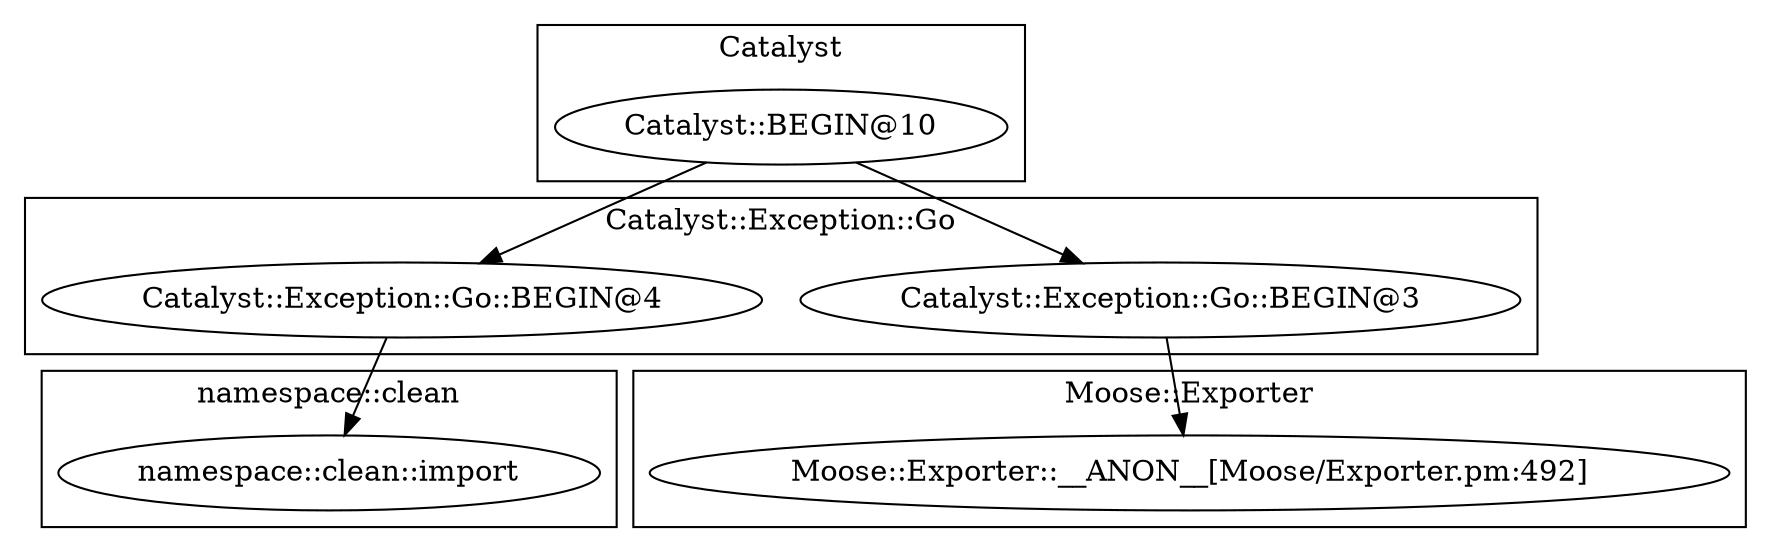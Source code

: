 digraph {
graph [overlap=false]
subgraph cluster_Catalyst {
	label="Catalyst";
	"Catalyst::BEGIN@10";
}
subgraph cluster_namespace_clean {
	label="namespace::clean";
	"namespace::clean::import";
}
subgraph cluster_Catalyst_Exception_Go {
	label="Catalyst::Exception::Go";
	"Catalyst::Exception::Go::BEGIN@4";
	"Catalyst::Exception::Go::BEGIN@3";
}
subgraph cluster_Moose_Exporter {
	label="Moose::Exporter";
	"Moose::Exporter::__ANON__[Moose/Exporter.pm:492]";
}
"Catalyst::Exception::Go::BEGIN@4" -> "namespace::clean::import";
"Catalyst::Exception::Go::BEGIN@3" -> "Moose::Exporter::__ANON__[Moose/Exporter.pm:492]";
"Catalyst::BEGIN@10" -> "Catalyst::Exception::Go::BEGIN@3";
"Catalyst::BEGIN@10" -> "Catalyst::Exception::Go::BEGIN@4";
}
